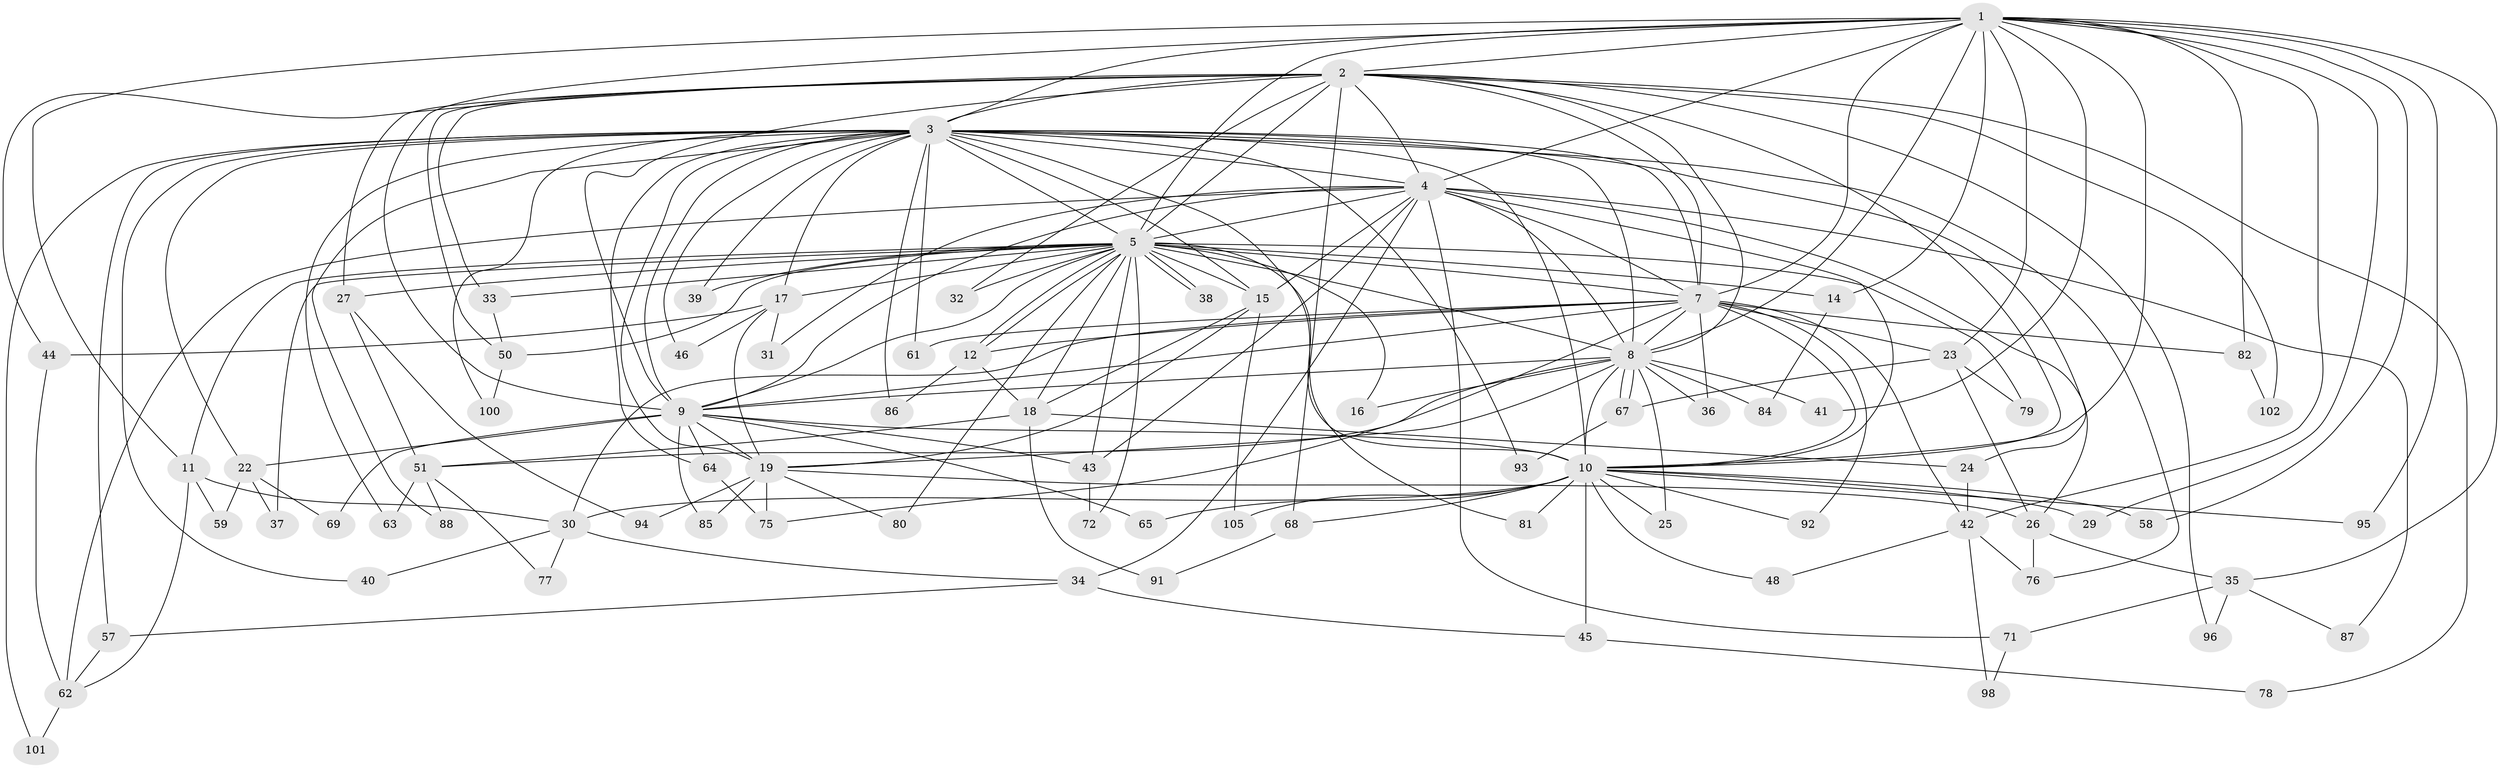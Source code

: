 // Generated by graph-tools (version 1.1) at 2025/51/02/27/25 19:51:41]
// undirected, 81 vertices, 197 edges
graph export_dot {
graph [start="1"]
  node [color=gray90,style=filled];
  1 [super="+21"];
  2 [super="+13"];
  3 [super="+6"];
  4 [super="+52"];
  5 [super="+53"];
  7 [super="+74"];
  8 [super="+104"];
  9 [super="+20"];
  10 [super="+66"];
  11;
  12;
  14;
  15 [super="+49"];
  16;
  17;
  18 [super="+60"];
  19 [super="+56"];
  22;
  23;
  24;
  25;
  26 [super="+28"];
  27;
  29;
  30 [super="+54"];
  31;
  32;
  33;
  34;
  35;
  36;
  37;
  38;
  39;
  40;
  41;
  42 [super="+89"];
  43 [super="+47"];
  44 [super="+99"];
  45;
  46;
  48;
  50 [super="+70"];
  51 [super="+55"];
  57 [super="+90"];
  58;
  59;
  61;
  62 [super="+103"];
  63;
  64;
  65;
  67 [super="+73"];
  68;
  69;
  71;
  72;
  75 [super="+83"];
  76 [super="+97"];
  77;
  78;
  79;
  80;
  81;
  82;
  84;
  85;
  86;
  87;
  88;
  91;
  92;
  93;
  94;
  95;
  96;
  98;
  100;
  101;
  102;
  105;
  1 -- 2;
  1 -- 3 [weight=2];
  1 -- 4;
  1 -- 5;
  1 -- 7;
  1 -- 8;
  1 -- 9 [weight=2];
  1 -- 10;
  1 -- 11;
  1 -- 14;
  1 -- 23;
  1 -- 35;
  1 -- 41;
  1 -- 42;
  1 -- 58;
  1 -- 82;
  1 -- 95;
  1 -- 29;
  2 -- 3 [weight=2];
  2 -- 4;
  2 -- 5 [weight=2];
  2 -- 7;
  2 -- 8;
  2 -- 9;
  2 -- 10;
  2 -- 27;
  2 -- 32;
  2 -- 33;
  2 -- 68;
  2 -- 78;
  2 -- 96;
  2 -- 102;
  2 -- 44;
  2 -- 50;
  3 -- 4 [weight=2];
  3 -- 5 [weight=2];
  3 -- 7 [weight=2];
  3 -- 8 [weight=2];
  3 -- 9 [weight=2];
  3 -- 10 [weight=2];
  3 -- 15;
  3 -- 22;
  3 -- 57 [weight=2];
  3 -- 63;
  3 -- 81;
  3 -- 93;
  3 -- 64;
  3 -- 76;
  3 -- 17;
  3 -- 19;
  3 -- 86;
  3 -- 24;
  3 -- 88;
  3 -- 100;
  3 -- 101;
  3 -- 39;
  3 -- 40;
  3 -- 46;
  3 -- 61;
  4 -- 5;
  4 -- 7;
  4 -- 8;
  4 -- 9;
  4 -- 10 [weight=2];
  4 -- 15 [weight=2];
  4 -- 26;
  4 -- 31;
  4 -- 34;
  4 -- 43;
  4 -- 62;
  4 -- 71;
  4 -- 87;
  5 -- 7;
  5 -- 8;
  5 -- 9;
  5 -- 10 [weight=2];
  5 -- 11;
  5 -- 12;
  5 -- 12;
  5 -- 14;
  5 -- 16;
  5 -- 17;
  5 -- 18;
  5 -- 27;
  5 -- 32;
  5 -- 33;
  5 -- 37;
  5 -- 38;
  5 -- 38;
  5 -- 39;
  5 -- 50;
  5 -- 72;
  5 -- 79;
  5 -- 80;
  5 -- 43;
  5 -- 15;
  7 -- 8;
  7 -- 9;
  7 -- 10;
  7 -- 23;
  7 -- 30;
  7 -- 36;
  7 -- 61;
  7 -- 82;
  7 -- 92;
  7 -- 12;
  7 -- 42;
  7 -- 75;
  8 -- 9;
  8 -- 10;
  8 -- 16;
  8 -- 25;
  8 -- 36;
  8 -- 41;
  8 -- 67;
  8 -- 67;
  8 -- 84;
  8 -- 19;
  8 -- 51;
  9 -- 10;
  9 -- 22;
  9 -- 43;
  9 -- 64;
  9 -- 65;
  9 -- 69;
  9 -- 85;
  9 -- 19;
  10 -- 25;
  10 -- 29;
  10 -- 30;
  10 -- 45;
  10 -- 48;
  10 -- 58;
  10 -- 65;
  10 -- 68;
  10 -- 92;
  10 -- 95;
  10 -- 105;
  10 -- 81;
  11 -- 59;
  11 -- 62;
  11 -- 30;
  12 -- 86;
  12 -- 18;
  14 -- 84;
  15 -- 18;
  15 -- 19;
  15 -- 105;
  17 -- 19;
  17 -- 31;
  17 -- 44;
  17 -- 46;
  18 -- 24;
  18 -- 51;
  18 -- 91;
  19 -- 26;
  19 -- 80;
  19 -- 85;
  19 -- 94;
  19 -- 75;
  22 -- 37;
  22 -- 59;
  22 -- 69;
  23 -- 79;
  23 -- 26;
  23 -- 67;
  24 -- 42;
  26 -- 35;
  26 -- 76;
  27 -- 51;
  27 -- 94;
  30 -- 34;
  30 -- 40;
  30 -- 77;
  33 -- 50;
  34 -- 45;
  34 -- 57;
  35 -- 71;
  35 -- 87;
  35 -- 96;
  42 -- 48;
  42 -- 76;
  42 -- 98;
  43 -- 72;
  44 -- 62;
  45 -- 78;
  50 -- 100;
  51 -- 63;
  51 -- 77;
  51 -- 88;
  57 -- 62;
  62 -- 101;
  64 -- 75;
  67 -- 93;
  68 -- 91;
  71 -- 98;
  82 -- 102;
}
